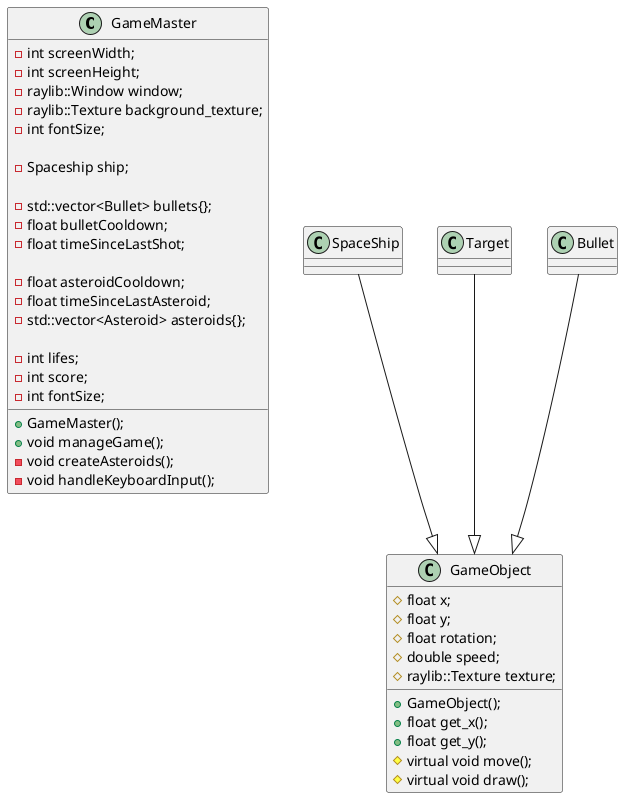 @startuml

class GameMaster {
    -int screenWidth;
    -int screenHeight;
    -raylib::Window window;
    -raylib::Texture background_texture;
    -int fontSize;

    -Spaceship ship;

    -std::vector<Bullet> bullets{};
    -float bulletCooldown;
    -float timeSinceLastShot;

    -float asteroidCooldown;
    -float timeSinceLastAsteroid;
    -std::vector<Asteroid> asteroids{};

    -int lifes;
    -int score;
    -int fontSize;

    +GameMaster();
    +void manageGame();
    -void createAsteroids();
    -void handleKeyboardInput();
}

class GameObject {
    #float x;
    #float y;
    #float rotation;
    #double speed;
    #raylib::Texture texture;

    +GameObject();
    +float get_x();
    +float get_y();
    #virtual void move();
    #virtual void draw();
}

SpaceShip --|> GameObject
Target --|> GameObject
Bullet --|> GameObject

class Bullet {
}

class SpaceShip {
}

class Target {
}

@enduml